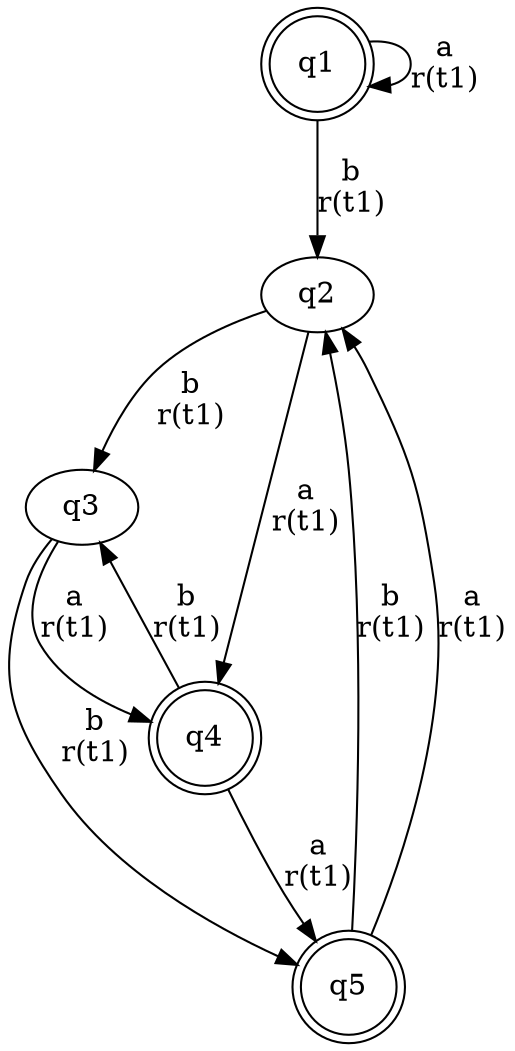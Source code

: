 digraph "tests_1/test75/solution501/solution" {
	q1[label=q1 shape=doublecircle]
	q2[label=q2]
	q3[label=q3]
	q5[label=q5 shape=doublecircle]
	q4[label=q4 shape=doublecircle]
	q1 -> q2[label="b\nr(t1)\n"]
	q2 -> q3[label="b\nr(t1)\n"]
	q3 -> q5[label="b\nr(t1)\n"]
	q5 -> q2[label="b\nr(t1)\n"]
	q5 -> q2[label="a\nr(t1)\n"]
	q3 -> q4[label="a\nr(t1)\n"]
	q4 -> q5[label="a\nr(t1)\n"]
	q4 -> q3[label="b\nr(t1)\n"]
	q2 -> q4[label="a\nr(t1)\n"]
	q1 -> q1[label="a\nr(t1)\n"]
}
